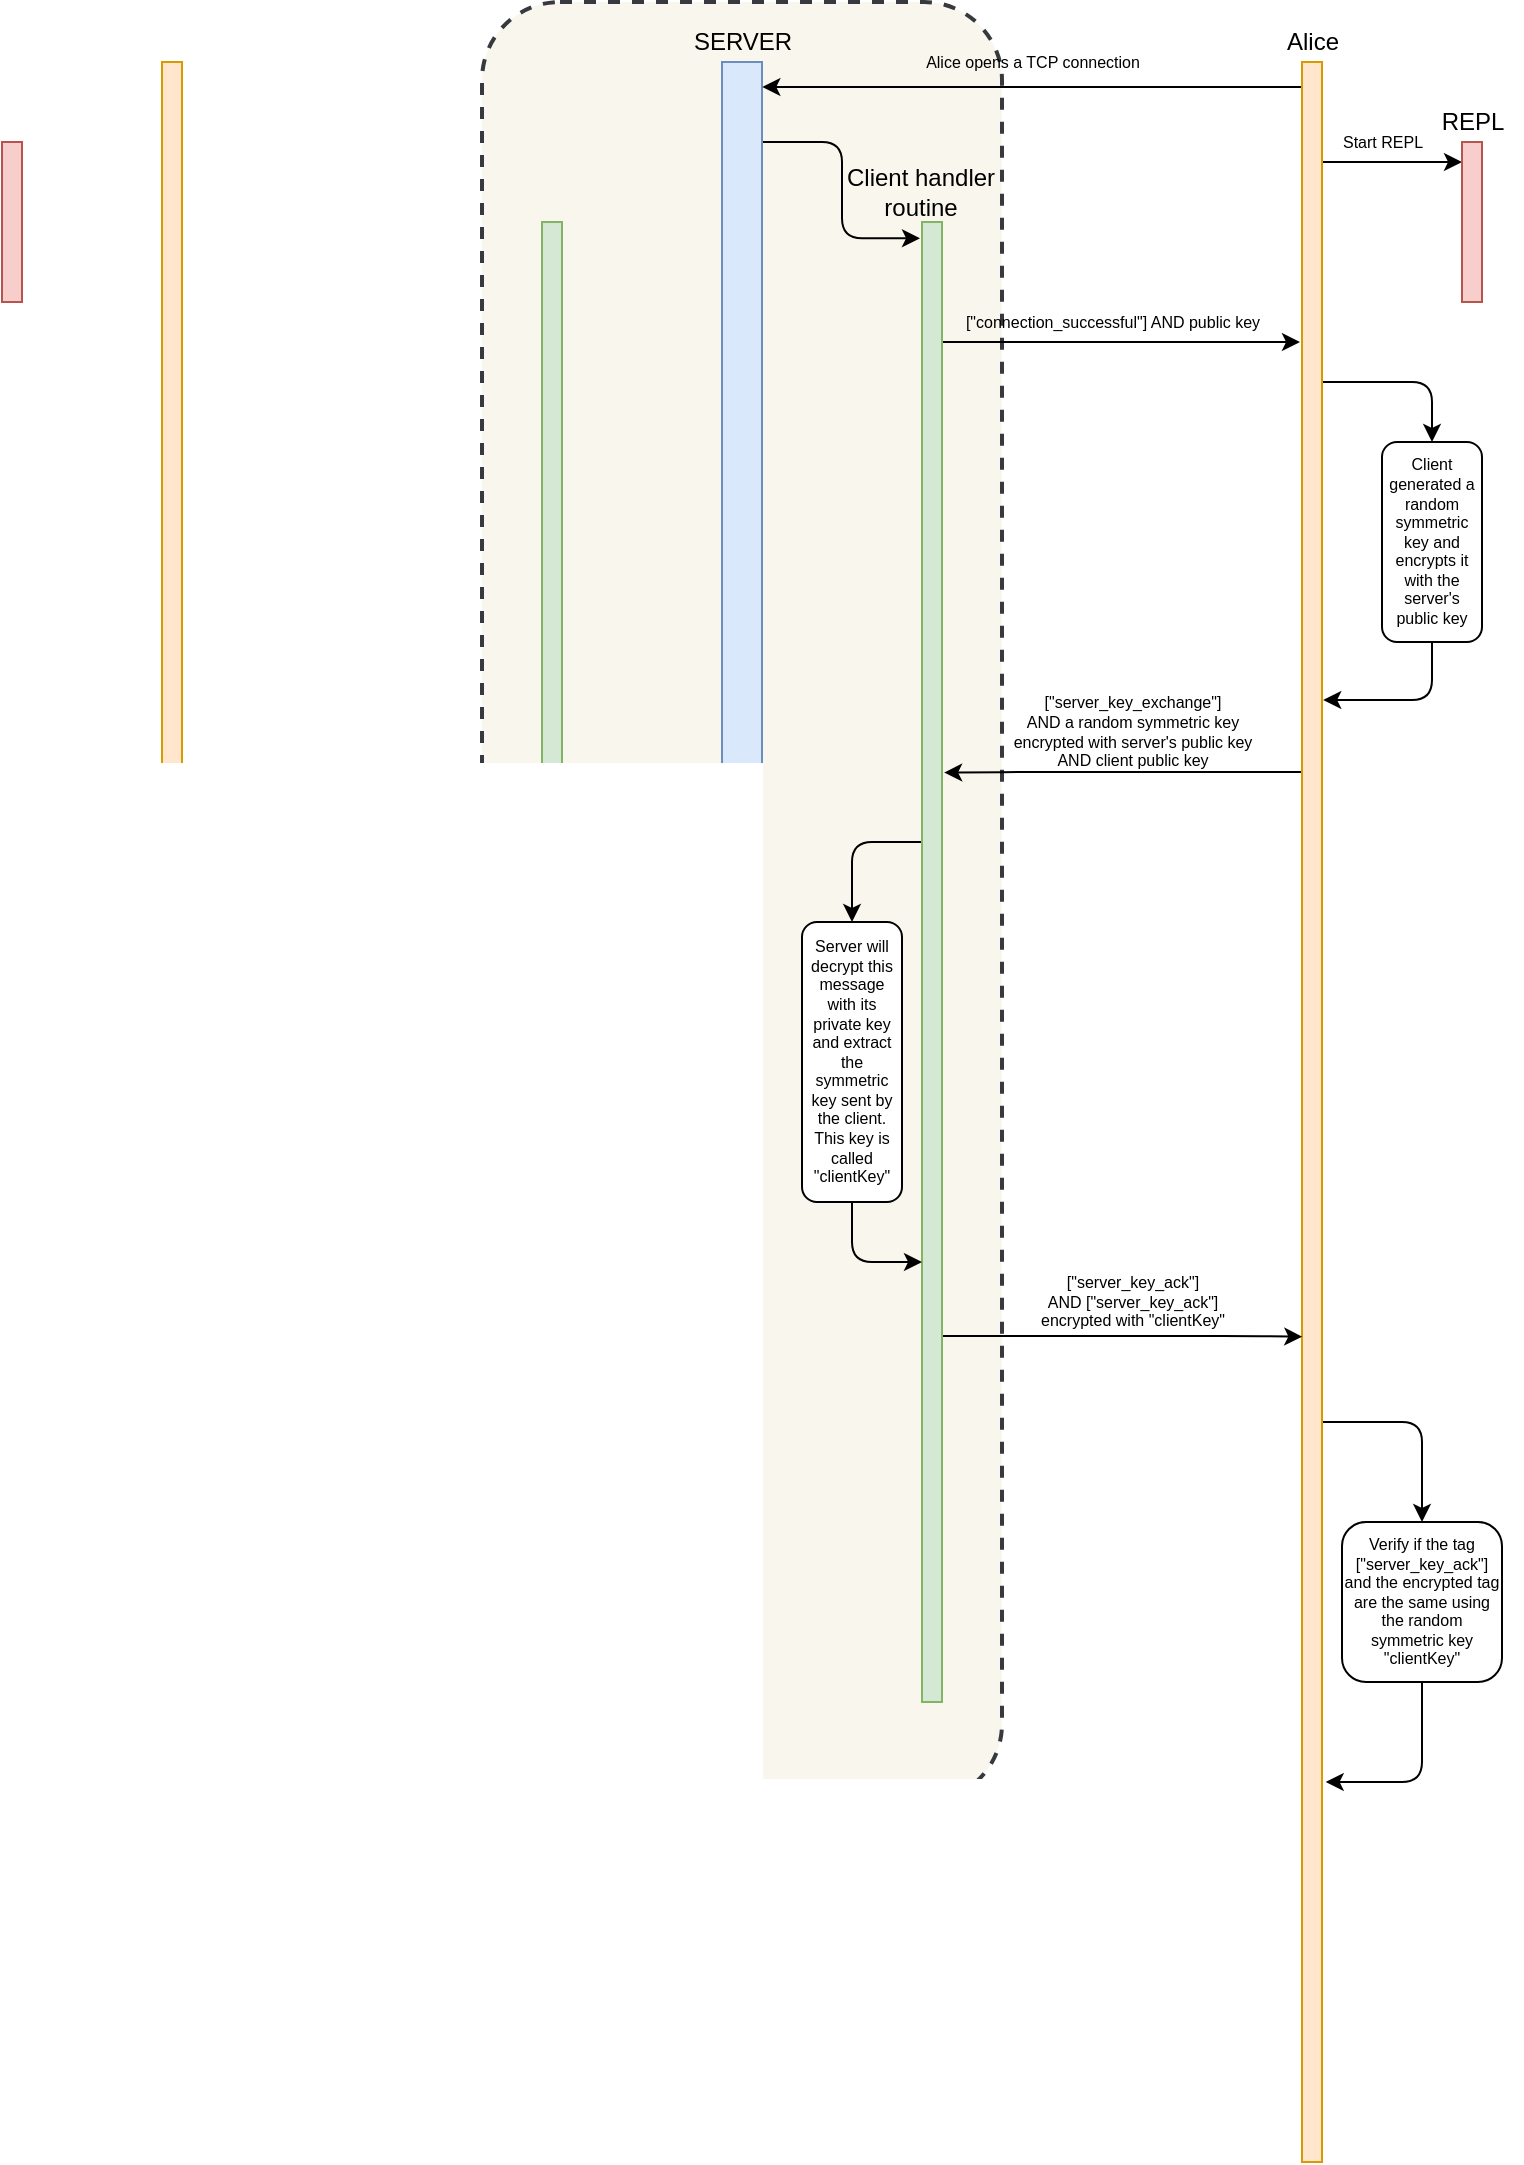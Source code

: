 <mxfile version="14.2.6" type="github">
  <diagram id="m5tf5fxcq8H1GciWqtPe" name="Page-1">
    <mxGraphModel dx="2031" dy="1104" grid="1" gridSize="10" guides="1" tooltips="1" connect="1" arrows="1" fold="1" page="1" pageScale="1" pageWidth="850" pageHeight="1100" math="0" shadow="0">
      <root>
        <mxCell id="0" />
        <mxCell id="1" parent="0" />
        <mxCell id="JHSvybwst3q2iPqDXoza-27" value="" style="rounded=1;whiteSpace=wrap;html=1;fontSize=12;fillColor=#f9f7ed;strokeColor=#36393d;dashed=1;strokeWidth=2;fontStyle=0" vertex="1" parent="1">
          <mxGeometry x="330" y="10" width="260" height="900" as="geometry" />
        </mxCell>
        <mxCell id="grwM2bD77l3cpqWwUeGF-1" value="" style="rounded=0;whiteSpace=wrap;html=1;fillColor=#ffe6cc;strokeColor=#d79b00;fontStyle=0" parent="1" vertex="1">
          <mxGeometry x="170" y="40" width="10" height="520" as="geometry" />
        </mxCell>
        <mxCell id="grwM2bD77l3cpqWwUeGF-7" style="edgeStyle=orthogonalEdgeStyle;orthogonalLoop=1;jettySize=auto;html=1;entryX=-0.1;entryY=0.011;entryDx=0;entryDy=0;entryPerimeter=0;rounded=1;fontStyle=0" parent="1" source="grwM2bD77l3cpqWwUeGF-2" target="grwM2bD77l3cpqWwUeGF-5" edge="1">
          <mxGeometry relative="1" as="geometry">
            <Array as="points">
              <mxPoint x="510" y="80" />
              <mxPoint x="510" y="128" />
            </Array>
          </mxGeometry>
        </mxCell>
        <mxCell id="grwM2bD77l3cpqWwUeGF-2" value="" style="rounded=0;whiteSpace=wrap;html=1;fillColor=#dae8fc;strokeColor=#6c8ebf;fontStyle=0" parent="1" vertex="1">
          <mxGeometry x="450" y="40" width="20" height="520" as="geometry" />
        </mxCell>
        <mxCell id="grwM2bD77l3cpqWwUeGF-6" style="edgeStyle=orthogonalEdgeStyle;orthogonalLoop=1;jettySize=auto;html=1;entryX=1.008;entryY=0.024;entryDx=0;entryDy=0;entryPerimeter=0;rounded=1;fontStyle=0" parent="1" source="grwM2bD77l3cpqWwUeGF-3" target="grwM2bD77l3cpqWwUeGF-2" edge="1">
          <mxGeometry relative="1" as="geometry">
            <Array as="points">
              <mxPoint x="605" y="52" />
            </Array>
          </mxGeometry>
        </mxCell>
        <mxCell id="grwM2bD77l3cpqWwUeGF-11" style="edgeStyle=orthogonalEdgeStyle;orthogonalLoop=1;jettySize=auto;html=1;entryX=0;entryY=0.125;entryDx=0;entryDy=0;entryPerimeter=0;rounded=1;fontStyle=0" parent="1" source="grwM2bD77l3cpqWwUeGF-3" target="grwM2bD77l3cpqWwUeGF-9" edge="1">
          <mxGeometry relative="1" as="geometry">
            <Array as="points">
              <mxPoint x="760" y="90" />
              <mxPoint x="760" y="90" />
            </Array>
          </mxGeometry>
        </mxCell>
        <mxCell id="grwM2bD77l3cpqWwUeGF-14" style="edgeStyle=orthogonalEdgeStyle;orthogonalLoop=1;jettySize=auto;html=1;entryX=0.5;entryY=0;entryDx=0;entryDy=0;rounded=1;fontStyle=0" parent="1" source="grwM2bD77l3cpqWwUeGF-3" target="grwM2bD77l3cpqWwUeGF-13" edge="1">
          <mxGeometry relative="1" as="geometry">
            <Array as="points">
              <mxPoint x="805" y="200" />
            </Array>
          </mxGeometry>
        </mxCell>
        <mxCell id="JHSvybwst3q2iPqDXoza-19" style="edgeStyle=orthogonalEdgeStyle;rounded=1;orthogonalLoop=1;jettySize=auto;html=1;entryX=1.107;entryY=0.372;entryDx=0;entryDy=0;entryPerimeter=0;fontSize=8;fontStyle=0" edge="1" parent="1" source="grwM2bD77l3cpqWwUeGF-3" target="grwM2bD77l3cpqWwUeGF-5">
          <mxGeometry relative="1" as="geometry">
            <Array as="points">
              <mxPoint x="600" y="395" />
              <mxPoint x="600" y="395" />
            </Array>
          </mxGeometry>
        </mxCell>
        <mxCell id="JHSvybwst3q2iPqDXoza-24" style="edgeStyle=orthogonalEdgeStyle;rounded=1;orthogonalLoop=1;jettySize=auto;html=1;entryX=0.5;entryY=0;entryDx=0;entryDy=0;fontSize=8;fontStyle=0" edge="1" parent="1" source="grwM2bD77l3cpqWwUeGF-3" target="JHSvybwst3q2iPqDXoza-23">
          <mxGeometry relative="1" as="geometry">
            <Array as="points">
              <mxPoint x="800" y="720" />
            </Array>
          </mxGeometry>
        </mxCell>
        <mxCell id="grwM2bD77l3cpqWwUeGF-3" value="" style="rounded=0;whiteSpace=wrap;html=1;fillColor=#ffe6cc;strokeColor=#d79b00;fontStyle=0" parent="1" vertex="1">
          <mxGeometry x="740" y="40" width="10" height="1050" as="geometry" />
        </mxCell>
        <mxCell id="grwM2bD77l3cpqWwUeGF-4" value="" style="rounded=0;whiteSpace=wrap;html=1;fillColor=#d5e8d4;strokeColor=#82b366;fontStyle=0" parent="1" vertex="1">
          <mxGeometry x="360" y="120" width="10" height="520" as="geometry" />
        </mxCell>
        <mxCell id="grwM2bD77l3cpqWwUeGF-12" style="edgeStyle=orthogonalEdgeStyle;orthogonalLoop=1;jettySize=auto;html=1;rounded=1;fontStyle=0" parent="1" source="grwM2bD77l3cpqWwUeGF-5" edge="1">
          <mxGeometry relative="1" as="geometry">
            <mxPoint x="739" y="180" as="targetPoint" />
            <Array as="points">
              <mxPoint x="739" y="180" />
            </Array>
          </mxGeometry>
        </mxCell>
        <mxCell id="JHSvybwst3q2iPqDXoza-18" style="edgeStyle=orthogonalEdgeStyle;rounded=1;orthogonalLoop=1;jettySize=auto;html=1;entryX=0.5;entryY=0;entryDx=0;entryDy=0;fontSize=8;fontStyle=0" edge="1" parent="1" source="grwM2bD77l3cpqWwUeGF-5" target="JQpLg1kgaqUB1PpC1TLs-1">
          <mxGeometry relative="1" as="geometry">
            <Array as="points">
              <mxPoint x="515" y="430" />
            </Array>
          </mxGeometry>
        </mxCell>
        <mxCell id="JHSvybwst3q2iPqDXoza-21" style="edgeStyle=orthogonalEdgeStyle;rounded=1;orthogonalLoop=1;jettySize=auto;html=1;entryX=0.014;entryY=0.607;entryDx=0;entryDy=0;entryPerimeter=0;fontSize=8;fontStyle=0" edge="1" parent="1" source="grwM2bD77l3cpqWwUeGF-5" target="grwM2bD77l3cpqWwUeGF-3">
          <mxGeometry relative="1" as="geometry">
            <Array as="points">
              <mxPoint x="710" y="677" />
              <mxPoint x="710" y="677" />
            </Array>
          </mxGeometry>
        </mxCell>
        <mxCell id="grwM2bD77l3cpqWwUeGF-5" value="" style="rounded=0;whiteSpace=wrap;html=1;fillColor=#d5e8d4;strokeColor=#82b366;fontStyle=0" parent="1" vertex="1">
          <mxGeometry x="550" y="120" width="10" height="740" as="geometry" />
        </mxCell>
        <mxCell id="grwM2bD77l3cpqWwUeGF-9" value="" style="rounded=0;whiteSpace=wrap;html=1;fillColor=#f8cecc;strokeColor=#b85450;fontStyle=0" parent="1" vertex="1">
          <mxGeometry x="820" y="80" width="10" height="80" as="geometry" />
        </mxCell>
        <mxCell id="grwM2bD77l3cpqWwUeGF-10" value="" style="rounded=0;whiteSpace=wrap;html=1;fillColor=#f8cecc;strokeColor=#b85450;fontStyle=0" parent="1" vertex="1">
          <mxGeometry x="90" y="80" width="10" height="80" as="geometry" />
        </mxCell>
        <mxCell id="grwM2bD77l3cpqWwUeGF-15" style="edgeStyle=orthogonalEdgeStyle;orthogonalLoop=1;jettySize=auto;html=1;rounded=1;exitX=0.5;exitY=1;exitDx=0;exitDy=0;entryX=1.056;entryY=0.304;entryDx=0;entryDy=0;entryPerimeter=0;fontStyle=0" parent="1" source="grwM2bD77l3cpqWwUeGF-13" target="grwM2bD77l3cpqWwUeGF-3" edge="1">
          <mxGeometry relative="1" as="geometry">
            <Array as="points">
              <mxPoint x="805" y="359" />
              <mxPoint x="751" y="359" />
            </Array>
            <mxPoint x="805" y="339" as="sourcePoint" />
            <mxPoint x="760" y="367" as="targetPoint" />
          </mxGeometry>
        </mxCell>
        <mxCell id="grwM2bD77l3cpqWwUeGF-13" value="Client generated a random symmetric key and encrypts it with the server&#39;s public key" style="rounded=1;whiteSpace=wrap;html=1;fontStyle=0;fontSize=8;" parent="1" vertex="1">
          <mxGeometry x="780" y="230" width="50" height="100" as="geometry" />
        </mxCell>
        <mxCell id="JHSvybwst3q2iPqDXoza-20" style="edgeStyle=orthogonalEdgeStyle;rounded=1;orthogonalLoop=1;jettySize=auto;html=1;fontSize=8;exitX=0.5;exitY=1;exitDx=0;exitDy=0;entryX=0;entryY=0.703;entryDx=0;entryDy=0;entryPerimeter=0;fontStyle=0" edge="1" parent="1" source="JQpLg1kgaqUB1PpC1TLs-1" target="grwM2bD77l3cpqWwUeGF-5">
          <mxGeometry relative="1" as="geometry">
            <mxPoint x="550" y="710" as="targetPoint" />
            <Array as="points">
              <mxPoint x="515" y="640" />
              <mxPoint x="550" y="640" />
            </Array>
          </mxGeometry>
        </mxCell>
        <mxCell id="JQpLg1kgaqUB1PpC1TLs-1" value="Server will decrypt this message with its private key and extract the symmetric key sent by the client. This key is called &quot;clientKey&quot;" style="rounded=1;whiteSpace=wrap;html=1;fontSize=8;fontStyle=0" parent="1" vertex="1">
          <mxGeometry x="490" y="470" width="50" height="140" as="geometry" />
        </mxCell>
        <mxCell id="JHSvybwst3q2iPqDXoza-7" value="Alice opens a TCP connection" style="text;html=1;align=center;verticalAlign=middle;resizable=0;points=[];autosize=1;fontStyle=0;fontSize=8;" vertex="1" parent="1">
          <mxGeometry x="545" y="30" width="120" height="20" as="geometry" />
        </mxCell>
        <mxCell id="JHSvybwst3q2iPqDXoza-8" value="&lt;div&gt;Client handler &lt;br&gt;&lt;/div&gt;&lt;div&gt;routine &lt;/div&gt;" style="text;html=1;align=center;verticalAlign=middle;resizable=0;points=[];autosize=1;fontStyle=0" vertex="1" parent="1">
          <mxGeometry x="504" y="90" width="90" height="30" as="geometry" />
        </mxCell>
        <mxCell id="JHSvybwst3q2iPqDXoza-9" value="Alice" style="text;html=1;align=center;verticalAlign=middle;resizable=0;points=[];autosize=1;fontStyle=0" vertex="1" parent="1">
          <mxGeometry x="725" y="20" width="40" height="20" as="geometry" />
        </mxCell>
        <mxCell id="JHSvybwst3q2iPqDXoza-10" value="REPL" style="text;html=1;align=center;verticalAlign=middle;resizable=0;points=[];autosize=1;fontStyle=0" vertex="1" parent="1">
          <mxGeometry x="800" y="60" width="50" height="20" as="geometry" />
        </mxCell>
        <mxCell id="JHSvybwst3q2iPqDXoza-11" value="[&quot;connection_successful&quot;] AND public key" style="text;html=1;align=center;verticalAlign=middle;resizable=0;points=[];autosize=1;fontSize=8;fontStyle=0" vertex="1" parent="1">
          <mxGeometry x="570" y="160" width="150" height="20" as="geometry" />
        </mxCell>
        <mxCell id="JHSvybwst3q2iPqDXoza-12" value="Start REPL" style="text;html=1;align=center;verticalAlign=middle;resizable=0;points=[];autosize=1;fontSize=8;fontStyle=0" vertex="1" parent="1">
          <mxGeometry x="755" y="70" width="50" height="20" as="geometry" />
        </mxCell>
        <mxCell id="JHSvybwst3q2iPqDXoza-13" value="&lt;div&gt;[&quot;server_key_exchange&quot;] &lt;br&gt;&lt;/div&gt;&lt;div&gt;AND a random symmetric key &lt;br&gt;&lt;/div&gt;&lt;div&gt;encrypted with server&#39;s public key &lt;br&gt;&lt;/div&gt;&lt;div&gt;AND client public key&lt;/div&gt;" style="text;html=1;align=center;verticalAlign=middle;resizable=0;points=[];autosize=1;fontSize=8;fontStyle=0" vertex="1" parent="1">
          <mxGeometry x="590" y="350" width="130" height="50" as="geometry" />
        </mxCell>
        <mxCell id="JHSvybwst3q2iPqDXoza-22" value="&lt;div&gt;[&quot;server_key_ack&quot;] &lt;br&gt;&lt;/div&gt;&lt;div&gt;AND [&quot;server_key_ack&quot;] &lt;br&gt;&lt;/div&gt;&lt;div&gt;encrypted with &quot;clientKey&quot;&lt;/div&gt;" style="text;html=1;align=center;verticalAlign=middle;resizable=0;points=[];autosize=1;fontSize=8;fontStyle=0" vertex="1" parent="1">
          <mxGeometry x="605" y="640" width="100" height="40" as="geometry" />
        </mxCell>
        <mxCell id="JHSvybwst3q2iPqDXoza-25" style="edgeStyle=orthogonalEdgeStyle;rounded=1;orthogonalLoop=1;jettySize=auto;html=1;entryX=1.186;entryY=0.819;entryDx=0;entryDy=0;entryPerimeter=0;fontSize=8;exitX=0.5;exitY=1;exitDx=0;exitDy=0;fontStyle=0" edge="1" parent="1" source="JHSvybwst3q2iPqDXoza-23" target="grwM2bD77l3cpqWwUeGF-3">
          <mxGeometry relative="1" as="geometry">
            <Array as="points">
              <mxPoint x="800" y="900" />
            </Array>
          </mxGeometry>
        </mxCell>
        <mxCell id="JHSvybwst3q2iPqDXoza-23" value="Verify if the tag [&quot;server_key_ack&quot;] and the encrypted tag are the same using the random symmetric key &quot;clientKey&quot;" style="rounded=1;whiteSpace=wrap;html=1;fontStyle=0;fontSize=8;" vertex="1" parent="1">
          <mxGeometry x="760" y="770" width="80" height="80" as="geometry" />
        </mxCell>
        <mxCell id="JHSvybwst3q2iPqDXoza-26" value="SERVER" style="text;html=1;align=center;verticalAlign=middle;resizable=0;points=[];autosize=1;fontSize=12;fontStyle=0" vertex="1" parent="1">
          <mxGeometry x="430" y="20" width="60" height="20" as="geometry" />
        </mxCell>
      </root>
    </mxGraphModel>
  </diagram>
</mxfile>

